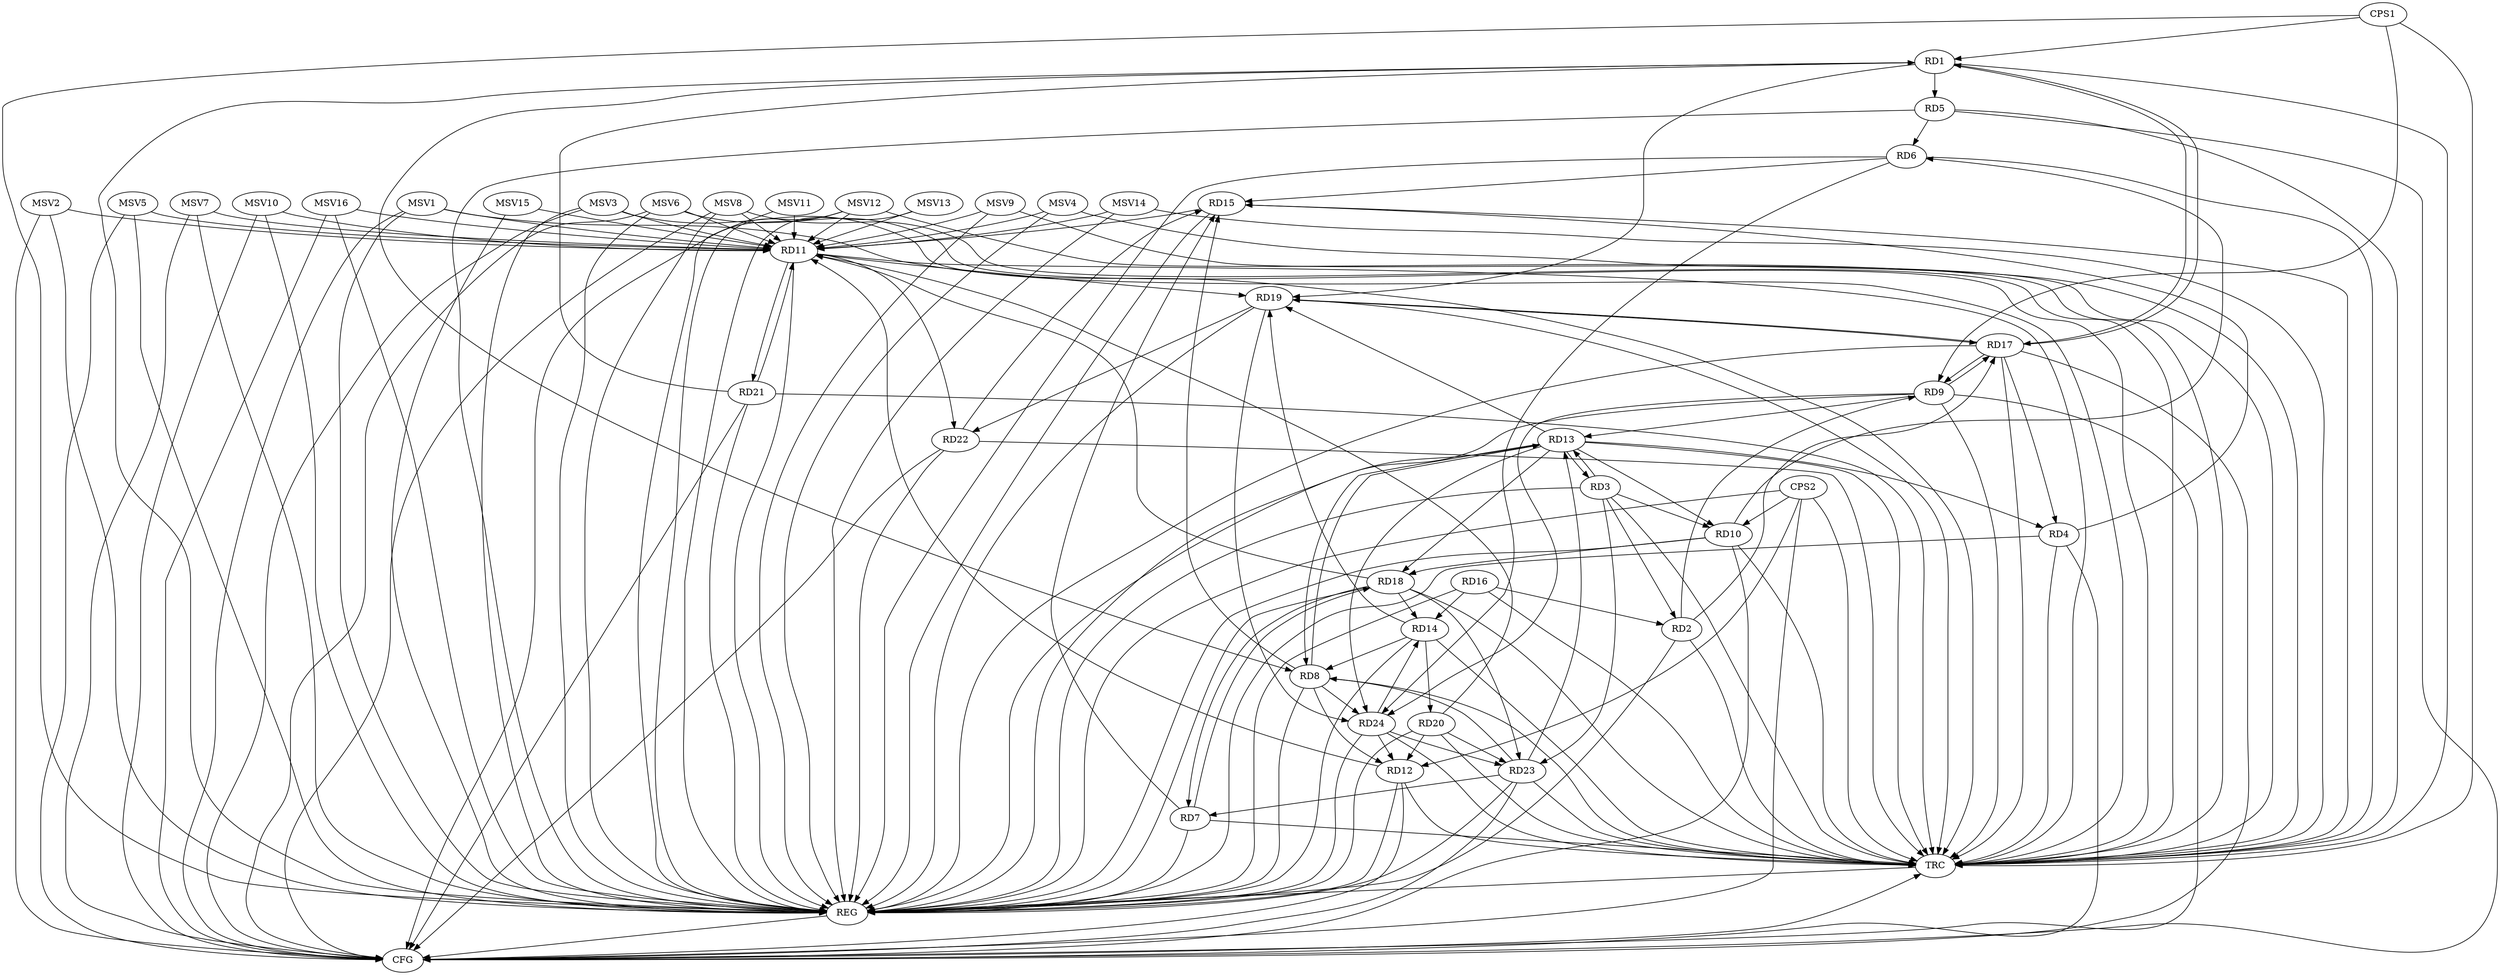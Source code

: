 strict digraph G {
  RD1 [ label="RD1" ];
  RD2 [ label="RD2" ];
  RD3 [ label="RD3" ];
  RD4 [ label="RD4" ];
  RD5 [ label="RD5" ];
  RD6 [ label="RD6" ];
  RD7 [ label="RD7" ];
  RD8 [ label="RD8" ];
  RD9 [ label="RD9" ];
  RD10 [ label="RD10" ];
  RD11 [ label="RD11" ];
  RD12 [ label="RD12" ];
  RD13 [ label="RD13" ];
  RD14 [ label="RD14" ];
  RD15 [ label="RD15" ];
  RD16 [ label="RD16" ];
  RD17 [ label="RD17" ];
  RD18 [ label="RD18" ];
  RD19 [ label="RD19" ];
  RD20 [ label="RD20" ];
  RD21 [ label="RD21" ];
  RD22 [ label="RD22" ];
  RD23 [ label="RD23" ];
  RD24 [ label="RD24" ];
  CPS1 [ label="CPS1" ];
  CPS2 [ label="CPS2" ];
  REG [ label="REG" ];
  CFG [ label="CFG" ];
  TRC [ label="TRC" ];
  MSV1 [ label="MSV1" ];
  MSV2 [ label="MSV2" ];
  MSV3 [ label="MSV3" ];
  MSV4 [ label="MSV4" ];
  MSV5 [ label="MSV5" ];
  MSV6 [ label="MSV6" ];
  MSV7 [ label="MSV7" ];
  MSV8 [ label="MSV8" ];
  MSV9 [ label="MSV9" ];
  MSV10 [ label="MSV10" ];
  MSV11 [ label="MSV11" ];
  MSV12 [ label="MSV12" ];
  MSV13 [ label="MSV13" ];
  MSV14 [ label="MSV14" ];
  MSV15 [ label="MSV15" ];
  MSV16 [ label="MSV16" ];
  RD1 -> RD5;
  RD1 -> RD8;
  RD1 -> RD17;
  RD17 -> RD1;
  RD1 -> RD19;
  RD21 -> RD1;
  RD3 -> RD2;
  RD2 -> RD9;
  RD16 -> RD2;
  RD2 -> RD17;
  RD3 -> RD10;
  RD3 -> RD13;
  RD13 -> RD3;
  RD3 -> RD23;
  RD13 -> RD4;
  RD4 -> RD15;
  RD17 -> RD4;
  RD5 -> RD6;
  RD10 -> RD6;
  RD6 -> RD15;
  RD6 -> RD24;
  RD7 -> RD15;
  RD7 -> RD18;
  RD18 -> RD7;
  RD23 -> RD7;
  RD8 -> RD12;
  RD8 -> RD13;
  RD13 -> RD8;
  RD14 -> RD8;
  RD8 -> RD15;
  RD23 -> RD8;
  RD8 -> RD24;
  RD9 -> RD13;
  RD9 -> RD17;
  RD17 -> RD9;
  RD9 -> RD24;
  RD13 -> RD10;
  RD10 -> RD18;
  RD12 -> RD11;
  RD15 -> RD11;
  RD18 -> RD11;
  RD11 -> RD19;
  RD20 -> RD11;
  RD11 -> RD21;
  RD21 -> RD11;
  RD11 -> RD22;
  RD20 -> RD12;
  RD24 -> RD12;
  RD13 -> RD18;
  RD13 -> RD19;
  RD23 -> RD13;
  RD13 -> RD24;
  RD16 -> RD14;
  RD18 -> RD14;
  RD14 -> RD19;
  RD14 -> RD20;
  RD24 -> RD14;
  RD22 -> RD15;
  RD17 -> RD19;
  RD19 -> RD17;
  RD18 -> RD23;
  RD19 -> RD22;
  RD19 -> RD24;
  RD20 -> RD23;
  RD24 -> RD23;
  CPS1 -> RD1;
  CPS1 -> RD9;
  CPS2 -> RD10;
  CPS2 -> RD12;
  RD1 -> REG;
  RD2 -> REG;
  RD3 -> REG;
  RD4 -> REG;
  RD5 -> REG;
  RD6 -> REG;
  RD7 -> REG;
  RD8 -> REG;
  RD9 -> REG;
  RD10 -> REG;
  RD11 -> REG;
  RD12 -> REG;
  RD13 -> REG;
  RD14 -> REG;
  RD15 -> REG;
  RD16 -> REG;
  RD17 -> REG;
  RD18 -> REG;
  RD19 -> REG;
  RD20 -> REG;
  RD21 -> REG;
  RD22 -> REG;
  RD23 -> REG;
  RD24 -> REG;
  CPS1 -> REG;
  CPS2 -> REG;
  RD10 -> CFG;
  RD22 -> CFG;
  RD17 -> CFG;
  RD5 -> CFG;
  CPS2 -> CFG;
  RD23 -> CFG;
  RD9 -> CFG;
  RD21 -> CFG;
  RD4 -> CFG;
  RD12 -> CFG;
  REG -> CFG;
  RD1 -> TRC;
  RD2 -> TRC;
  RD3 -> TRC;
  RD4 -> TRC;
  RD5 -> TRC;
  RD6 -> TRC;
  RD7 -> TRC;
  RD8 -> TRC;
  RD9 -> TRC;
  RD10 -> TRC;
  RD11 -> TRC;
  RD12 -> TRC;
  RD13 -> TRC;
  RD14 -> TRC;
  RD15 -> TRC;
  RD16 -> TRC;
  RD17 -> TRC;
  RD18 -> TRC;
  RD19 -> TRC;
  RD20 -> TRC;
  RD21 -> TRC;
  RD22 -> TRC;
  RD23 -> TRC;
  RD24 -> TRC;
  CPS1 -> TRC;
  CPS2 -> TRC;
  CFG -> TRC;
  TRC -> REG;
  MSV1 -> RD11;
  MSV2 -> RD11;
  MSV1 -> REG;
  MSV1 -> TRC;
  MSV1 -> CFG;
  MSV2 -> REG;
  MSV2 -> CFG;
  MSV3 -> RD11;
  MSV3 -> REG;
  MSV3 -> TRC;
  MSV3 -> CFG;
  MSV4 -> RD11;
  MSV5 -> RD11;
  MSV6 -> RD11;
  MSV7 -> RD11;
  MSV8 -> RD11;
  MSV4 -> REG;
  MSV4 -> TRC;
  MSV5 -> REG;
  MSV5 -> CFG;
  MSV6 -> REG;
  MSV6 -> TRC;
  MSV6 -> CFG;
  MSV7 -> REG;
  MSV7 -> CFG;
  MSV8 -> REG;
  MSV8 -> TRC;
  MSV8 -> CFG;
  MSV9 -> RD11;
  MSV9 -> REG;
  MSV9 -> TRC;
  MSV10 -> RD11;
  MSV10 -> REG;
  MSV10 -> CFG;
  MSV11 -> RD11;
  MSV11 -> REG;
  MSV12 -> RD11;
  MSV12 -> REG;
  MSV12 -> TRC;
  MSV12 -> CFG;
  MSV13 -> RD11;
  MSV13 -> REG;
  MSV14 -> RD11;
  MSV14 -> REG;
  MSV14 -> TRC;
  MSV15 -> RD11;
  MSV15 -> REG;
  MSV16 -> RD11;
  MSV16 -> REG;
  MSV16 -> CFG;
}
